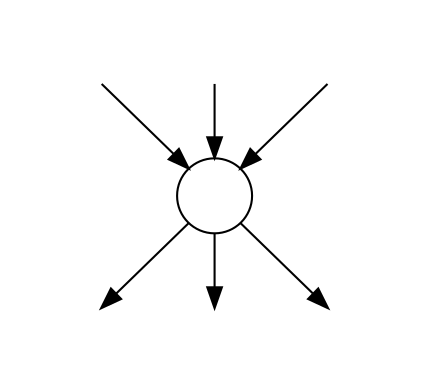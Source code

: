 strict digraph {
  {
    node [ shape=none ]
    a    [ label="" ]
    b    [ label="" ]
    c    [ label="" ]
    d    [ label="" shape=circle ]
    e    [ label="" ]
    f    [ label="" ]
    g    [ label=""]
  }
  a -> d
  b -> d
  c -> d
  d -> e
  d -> f
  d -> g
}
